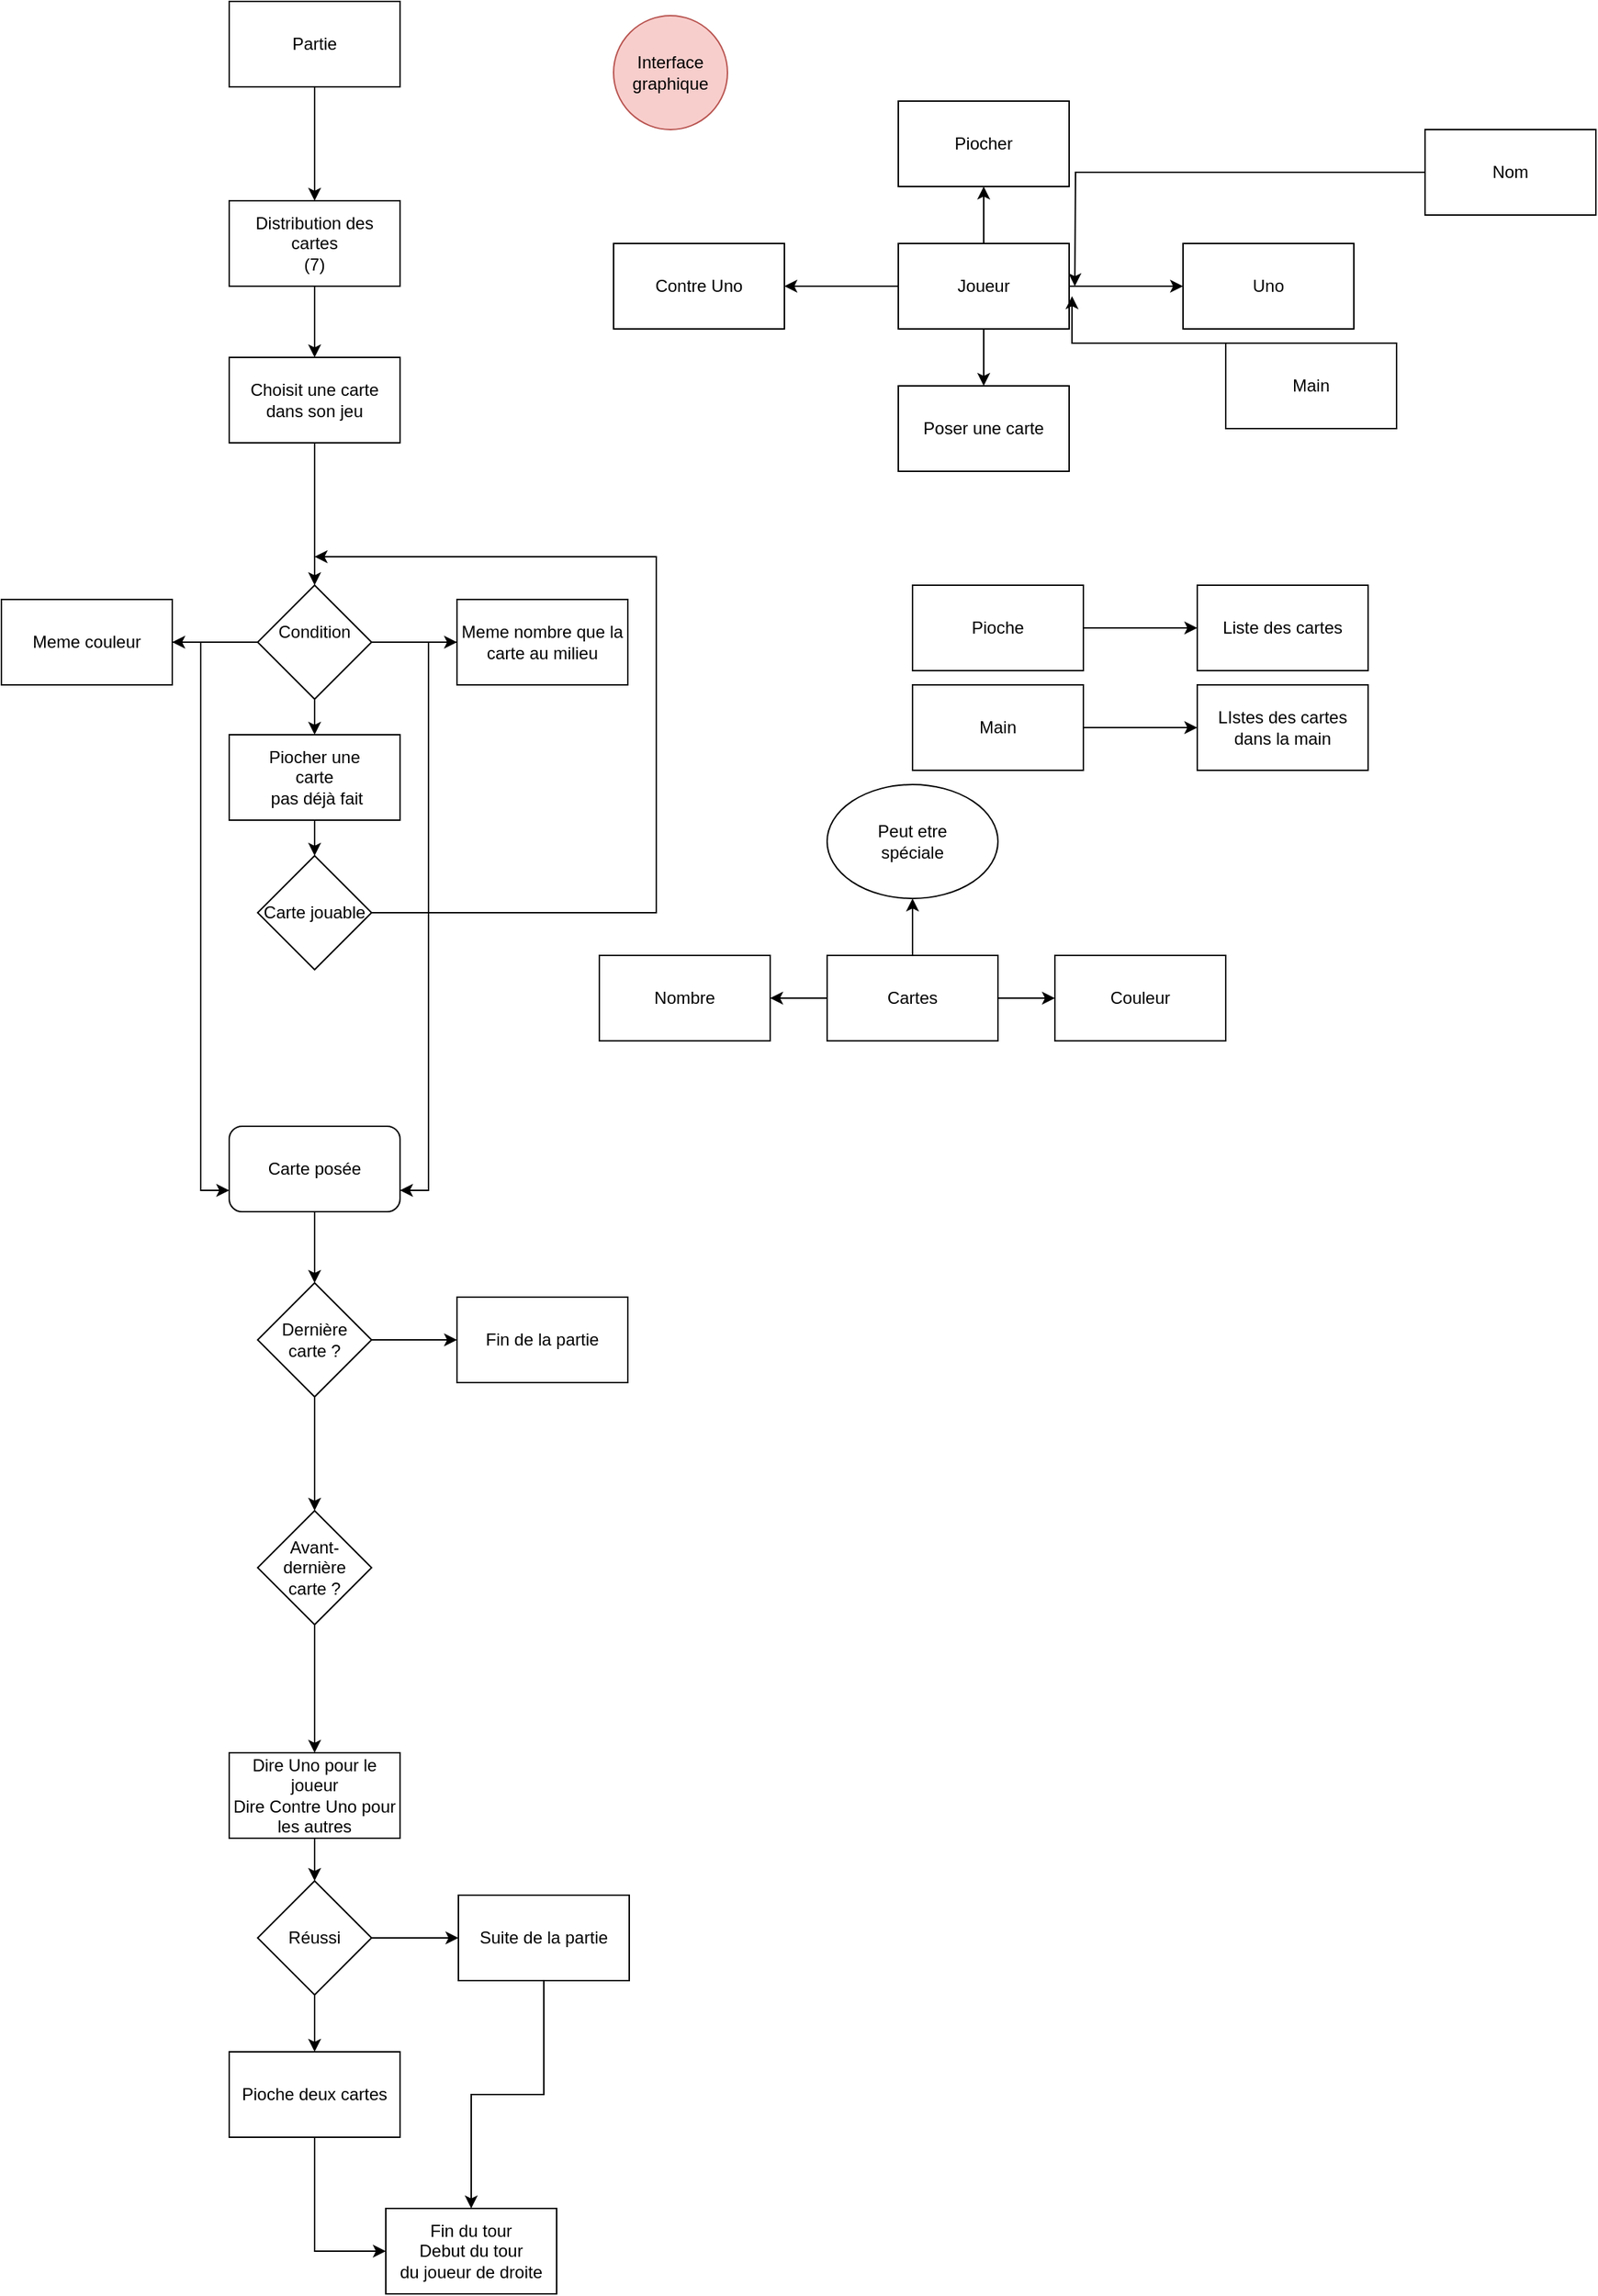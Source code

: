 <mxfile version="13.7.5" type="github" pages="2">
  <diagram id="mtwI1arj5SyHYUT7ldQU" name="Page-1">
    <mxGraphModel dx="1422" dy="791" grid="1" gridSize="10" guides="1" tooltips="1" connect="1" arrows="1" fold="1" page="1" pageScale="1" pageWidth="827" pageHeight="1169" math="0" shadow="0">
      <root>
        <mxCell id="0" />
        <mxCell id="1" parent="0" />
        <mxCell id="MVPOPZxVsZ8db3f4Zknr-24" value="" style="edgeStyle=orthogonalEdgeStyle;rounded=0;orthogonalLoop=1;jettySize=auto;html=1;" edge="1" parent="1" source="MVPOPZxVsZ8db3f4Zknr-1" target="MVPOPZxVsZ8db3f4Zknr-23">
          <mxGeometry relative="1" as="geometry" />
        </mxCell>
        <mxCell id="MVPOPZxVsZ8db3f4Zknr-26" value="" style="edgeStyle=orthogonalEdgeStyle;rounded=0;orthogonalLoop=1;jettySize=auto;html=1;" edge="1" parent="1" source="MVPOPZxVsZ8db3f4Zknr-1" target="MVPOPZxVsZ8db3f4Zknr-25">
          <mxGeometry relative="1" as="geometry" />
        </mxCell>
        <mxCell id="MVPOPZxVsZ8db3f4Zknr-28" value="" style="edgeStyle=orthogonalEdgeStyle;rounded=0;orthogonalLoop=1;jettySize=auto;html=1;" edge="1" parent="1" source="MVPOPZxVsZ8db3f4Zknr-1" target="MVPOPZxVsZ8db3f4Zknr-27">
          <mxGeometry relative="1" as="geometry" />
        </mxCell>
        <mxCell id="MVPOPZxVsZ8db3f4Zknr-1" value="&lt;div&gt;Cartes&lt;/div&gt;" style="rounded=0;whiteSpace=wrap;html=1;" vertex="1" parent="1">
          <mxGeometry x="590" y="740" width="120" height="60" as="geometry" />
        </mxCell>
        <mxCell id="MVPOPZxVsZ8db3f4Zknr-2" value="&lt;div&gt;Interface graphique&lt;/div&gt;" style="ellipse;whiteSpace=wrap;html=1;aspect=fixed;fillColor=#f8cecc;strokeColor=#b85450;" vertex="1" parent="1">
          <mxGeometry x="440" y="80" width="80" height="80" as="geometry" />
        </mxCell>
        <mxCell id="MVPOPZxVsZ8db3f4Zknr-6" value="" style="edgeStyle=orthogonalEdgeStyle;rounded=0;orthogonalLoop=1;jettySize=auto;html=1;" edge="1" parent="1" source="MVPOPZxVsZ8db3f4Zknr-4" target="MVPOPZxVsZ8db3f4Zknr-5">
          <mxGeometry relative="1" as="geometry" />
        </mxCell>
        <mxCell id="MVPOPZxVsZ8db3f4Zknr-4" value="&lt;div&gt;Partie&lt;/div&gt;" style="rounded=0;whiteSpace=wrap;html=1;" vertex="1" parent="1">
          <mxGeometry x="170" y="70" width="120" height="60" as="geometry" />
        </mxCell>
        <mxCell id="MVPOPZxVsZ8db3f4Zknr-8" value="" style="edgeStyle=orthogonalEdgeStyle;rounded=0;orthogonalLoop=1;jettySize=auto;html=1;" edge="1" parent="1" source="MVPOPZxVsZ8db3f4Zknr-5" target="MVPOPZxVsZ8db3f4Zknr-7">
          <mxGeometry relative="1" as="geometry" />
        </mxCell>
        <mxCell id="MVPOPZxVsZ8db3f4Zknr-5" value="&lt;div&gt;Distribution des &lt;br&gt;&lt;/div&gt;&lt;div&gt;cartes&lt;/div&gt;&lt;div&gt;(7)&lt;br&gt;&lt;/div&gt;" style="whiteSpace=wrap;html=1;rounded=0;" vertex="1" parent="1">
          <mxGeometry x="170" y="210" width="120" height="60" as="geometry" />
        </mxCell>
        <mxCell id="MVPOPZxVsZ8db3f4Zknr-10" value="" style="edgeStyle=orthogonalEdgeStyle;rounded=0;orthogonalLoop=1;jettySize=auto;html=1;" edge="1" parent="1" source="MVPOPZxVsZ8db3f4Zknr-7" target="MVPOPZxVsZ8db3f4Zknr-9">
          <mxGeometry relative="1" as="geometry" />
        </mxCell>
        <mxCell id="MVPOPZxVsZ8db3f4Zknr-7" value="&lt;div&gt;Choisit une carte&lt;/div&gt;&lt;div&gt;dans son jeu&lt;br&gt;&lt;/div&gt;" style="whiteSpace=wrap;html=1;rounded=0;" vertex="1" parent="1">
          <mxGeometry x="170" y="320" width="120" height="60" as="geometry" />
        </mxCell>
        <mxCell id="MVPOPZxVsZ8db3f4Zknr-12" value="" style="edgeStyle=orthogonalEdgeStyle;rounded=0;orthogonalLoop=1;jettySize=auto;html=1;" edge="1" parent="1" source="MVPOPZxVsZ8db3f4Zknr-9" target="MVPOPZxVsZ8db3f4Zknr-11">
          <mxGeometry relative="1" as="geometry" />
        </mxCell>
        <mxCell id="MVPOPZxVsZ8db3f4Zknr-14" value="" style="edgeStyle=orthogonalEdgeStyle;rounded=0;orthogonalLoop=1;jettySize=auto;html=1;" edge="1" parent="1" source="MVPOPZxVsZ8db3f4Zknr-9" target="MVPOPZxVsZ8db3f4Zknr-13">
          <mxGeometry relative="1" as="geometry" />
        </mxCell>
        <mxCell id="MVPOPZxVsZ8db3f4Zknr-20" value="" style="edgeStyle=orthogonalEdgeStyle;rounded=0;orthogonalLoop=1;jettySize=auto;html=1;" edge="1" parent="1" source="MVPOPZxVsZ8db3f4Zknr-9" target="MVPOPZxVsZ8db3f4Zknr-19">
          <mxGeometry relative="1" as="geometry" />
        </mxCell>
        <mxCell id="MVPOPZxVsZ8db3f4Zknr-9" value="&lt;div&gt;Condition &lt;br&gt;&lt;/div&gt;&lt;div&gt;&lt;br&gt;&lt;/div&gt;" style="rhombus;whiteSpace=wrap;html=1;rounded=0;" vertex="1" parent="1">
          <mxGeometry x="190" y="480" width="80" height="80" as="geometry" />
        </mxCell>
        <mxCell id="MVPOPZxVsZ8db3f4Zknr-17" style="edgeStyle=orthogonalEdgeStyle;rounded=0;orthogonalLoop=1;jettySize=auto;html=1;entryX=1;entryY=0.75;entryDx=0;entryDy=0;" edge="1" parent="1" source="MVPOPZxVsZ8db3f4Zknr-11" target="MVPOPZxVsZ8db3f4Zknr-15">
          <mxGeometry relative="1" as="geometry" />
        </mxCell>
        <mxCell id="MVPOPZxVsZ8db3f4Zknr-11" value="&lt;div&gt;Meme nombre que la &lt;br&gt;&lt;/div&gt;&lt;div&gt;carte au milieu&lt;br&gt;&lt;/div&gt;" style="whiteSpace=wrap;html=1;rounded=0;" vertex="1" parent="1">
          <mxGeometry x="330" y="490" width="120" height="60" as="geometry" />
        </mxCell>
        <mxCell id="MVPOPZxVsZ8db3f4Zknr-16" style="edgeStyle=orthogonalEdgeStyle;rounded=0;orthogonalLoop=1;jettySize=auto;html=1;entryX=0;entryY=0.75;entryDx=0;entryDy=0;" edge="1" parent="1" source="MVPOPZxVsZ8db3f4Zknr-13" target="MVPOPZxVsZ8db3f4Zknr-15">
          <mxGeometry relative="1" as="geometry" />
        </mxCell>
        <mxCell id="MVPOPZxVsZ8db3f4Zknr-13" value="Meme couleur" style="whiteSpace=wrap;html=1;rounded=0;" vertex="1" parent="1">
          <mxGeometry x="10" y="490" width="120" height="60" as="geometry" />
        </mxCell>
        <mxCell id="qr3zDrqwGn3RaCYUJBTD-2" value="" style="edgeStyle=orthogonalEdgeStyle;rounded=0;orthogonalLoop=1;jettySize=auto;html=1;" edge="1" parent="1" source="MVPOPZxVsZ8db3f4Zknr-15">
          <mxGeometry relative="1" as="geometry">
            <mxPoint x="230" y="970" as="targetPoint" />
            <Array as="points">
              <mxPoint x="230" y="940" />
              <mxPoint x="230" y="940" />
            </Array>
          </mxGeometry>
        </mxCell>
        <mxCell id="MVPOPZxVsZ8db3f4Zknr-15" value="Carte posée" style="rounded=1;whiteSpace=wrap;html=1;" vertex="1" parent="1">
          <mxGeometry x="170" y="860" width="120" height="60" as="geometry" />
        </mxCell>
        <mxCell id="MVPOPZxVsZ8db3f4Zknr-22" value="" style="edgeStyle=orthogonalEdgeStyle;rounded=0;orthogonalLoop=1;jettySize=auto;html=1;" edge="1" parent="1" source="MVPOPZxVsZ8db3f4Zknr-19" target="MVPOPZxVsZ8db3f4Zknr-21">
          <mxGeometry relative="1" as="geometry" />
        </mxCell>
        <mxCell id="MVPOPZxVsZ8db3f4Zknr-19" value="&lt;div&gt;Piocher une &lt;br&gt;&lt;/div&gt;&lt;div&gt;carte&lt;br&gt;&lt;/div&gt;&amp;nbsp;pas déjà fait" style="rounded=0;whiteSpace=wrap;html=1;" vertex="1" parent="1">
          <mxGeometry x="170" y="585" width="120" height="60" as="geometry" />
        </mxCell>
        <mxCell id="qr3zDrqwGn3RaCYUJBTD-25" style="edgeStyle=orthogonalEdgeStyle;rounded=0;orthogonalLoop=1;jettySize=auto;html=1;" edge="1" parent="1" source="MVPOPZxVsZ8db3f4Zknr-21">
          <mxGeometry relative="1" as="geometry">
            <mxPoint x="230" y="460" as="targetPoint" />
            <Array as="points">
              <mxPoint x="470" y="710" />
              <mxPoint x="470" y="460" />
            </Array>
          </mxGeometry>
        </mxCell>
        <mxCell id="MVPOPZxVsZ8db3f4Zknr-21" value="Carte jouable" style="rhombus;whiteSpace=wrap;html=1;rounded=0;" vertex="1" parent="1">
          <mxGeometry x="190" y="670" width="80" height="80" as="geometry" />
        </mxCell>
        <mxCell id="MVPOPZxVsZ8db3f4Zknr-23" value="&lt;div&gt;Peut etre &lt;br&gt;&lt;/div&gt;&lt;div&gt;spéciale&lt;/div&gt;" style="ellipse;whiteSpace=wrap;html=1;rounded=0;" vertex="1" parent="1">
          <mxGeometry x="590" y="620" width="120" height="80" as="geometry" />
        </mxCell>
        <mxCell id="MVPOPZxVsZ8db3f4Zknr-25" value="Nombre" style="whiteSpace=wrap;html=1;rounded=0;" vertex="1" parent="1">
          <mxGeometry x="430" y="740" width="120" height="60" as="geometry" />
        </mxCell>
        <mxCell id="MVPOPZxVsZ8db3f4Zknr-27" value="Couleur" style="whiteSpace=wrap;html=1;rounded=0;" vertex="1" parent="1">
          <mxGeometry x="750" y="740" width="120" height="60" as="geometry" />
        </mxCell>
        <mxCell id="MVPOPZxVsZ8db3f4Zknr-31" value="" style="edgeStyle=orthogonalEdgeStyle;rounded=0;orthogonalLoop=1;jettySize=auto;html=1;" edge="1" parent="1" source="MVPOPZxVsZ8db3f4Zknr-29" target="MVPOPZxVsZ8db3f4Zknr-30">
          <mxGeometry relative="1" as="geometry" />
        </mxCell>
        <mxCell id="MVPOPZxVsZ8db3f4Zknr-34" value="" style="edgeStyle=orthogonalEdgeStyle;rounded=0;orthogonalLoop=1;jettySize=auto;html=1;" edge="1" parent="1" source="MVPOPZxVsZ8db3f4Zknr-29" target="MVPOPZxVsZ8db3f4Zknr-33">
          <mxGeometry relative="1" as="geometry" />
        </mxCell>
        <mxCell id="rfq41xmx53MEuQn3kY24-4" value="" style="edgeStyle=orthogonalEdgeStyle;rounded=0;orthogonalLoop=1;jettySize=auto;html=1;" edge="1" parent="1" source="MVPOPZxVsZ8db3f4Zknr-29" target="rfq41xmx53MEuQn3kY24-3">
          <mxGeometry relative="1" as="geometry" />
        </mxCell>
        <mxCell id="rfq41xmx53MEuQn3kY24-6" value="" style="edgeStyle=orthogonalEdgeStyle;rounded=0;orthogonalLoop=1;jettySize=auto;html=1;" edge="1" parent="1" source="MVPOPZxVsZ8db3f4Zknr-29" target="rfq41xmx53MEuQn3kY24-5">
          <mxGeometry relative="1" as="geometry" />
        </mxCell>
        <mxCell id="MVPOPZxVsZ8db3f4Zknr-29" value="&lt;div&gt;Joueur&lt;/div&gt;" style="rounded=0;whiteSpace=wrap;html=1;" vertex="1" parent="1">
          <mxGeometry x="640" y="240" width="120" height="60" as="geometry" />
        </mxCell>
        <mxCell id="MVPOPZxVsZ8db3f4Zknr-30" value="&lt;div&gt;Poser une carte&lt;/div&gt;" style="whiteSpace=wrap;html=1;rounded=0;" vertex="1" parent="1">
          <mxGeometry x="640" y="340" width="120" height="60" as="geometry" />
        </mxCell>
        <mxCell id="MVPOPZxVsZ8db3f4Zknr-33" value="Piocher" style="whiteSpace=wrap;html=1;rounded=0;" vertex="1" parent="1">
          <mxGeometry x="640" y="140" width="120" height="60" as="geometry" />
        </mxCell>
        <mxCell id="rfq41xmx53MEuQn3kY24-3" value="Uno" style="whiteSpace=wrap;html=1;rounded=0;" vertex="1" parent="1">
          <mxGeometry x="840" y="240" width="120" height="60" as="geometry" />
        </mxCell>
        <mxCell id="rfq41xmx53MEuQn3kY24-5" value="Contre Uno" style="whiteSpace=wrap;html=1;rounded=0;" vertex="1" parent="1">
          <mxGeometry x="440" y="240" width="120" height="60" as="geometry" />
        </mxCell>
        <mxCell id="qMSyg9DbRPwWQg6Nz_0t-3" value="" style="edgeStyle=orthogonalEdgeStyle;rounded=0;orthogonalLoop=1;jettySize=auto;html=1;" edge="1" parent="1" source="qMSyg9DbRPwWQg6Nz_0t-1" target="qMSyg9DbRPwWQg6Nz_0t-2">
          <mxGeometry relative="1" as="geometry" />
        </mxCell>
        <mxCell id="qMSyg9DbRPwWQg6Nz_0t-1" value="Pioche" style="rounded=0;whiteSpace=wrap;html=1;" vertex="1" parent="1">
          <mxGeometry x="650" y="480" width="120" height="60" as="geometry" />
        </mxCell>
        <mxCell id="qMSyg9DbRPwWQg6Nz_0t-2" value="&lt;div&gt;Liste des cartes&lt;/div&gt;" style="whiteSpace=wrap;html=1;rounded=0;" vertex="1" parent="1">
          <mxGeometry x="850" y="480" width="120" height="60" as="geometry" />
        </mxCell>
        <mxCell id="qr3zDrqwGn3RaCYUJBTD-11" value="" style="edgeStyle=orthogonalEdgeStyle;rounded=0;orthogonalLoop=1;jettySize=auto;html=1;" edge="1" parent="1" source="qr3zDrqwGn3RaCYUJBTD-9" target="qr3zDrqwGn3RaCYUJBTD-10">
          <mxGeometry relative="1" as="geometry" />
        </mxCell>
        <mxCell id="qr3zDrqwGn3RaCYUJBTD-13" value="" style="edgeStyle=orthogonalEdgeStyle;rounded=0;orthogonalLoop=1;jettySize=auto;html=1;" edge="1" parent="1" source="qr3zDrqwGn3RaCYUJBTD-9" target="qr3zDrqwGn3RaCYUJBTD-12">
          <mxGeometry relative="1" as="geometry" />
        </mxCell>
        <mxCell id="qr3zDrqwGn3RaCYUJBTD-9" value="&lt;div&gt;Dernière &lt;br&gt;&lt;/div&gt;&lt;div&gt;carte ?&lt;br&gt;&lt;/div&gt;" style="rhombus;whiteSpace=wrap;html=1;" vertex="1" parent="1">
          <mxGeometry x="190" y="970" width="80" height="80" as="geometry" />
        </mxCell>
        <mxCell id="qr3zDrqwGn3RaCYUJBTD-10" value="Fin de la partie" style="whiteSpace=wrap;html=1;" vertex="1" parent="1">
          <mxGeometry x="330" y="980" width="120" height="60" as="geometry" />
        </mxCell>
        <mxCell id="qr3zDrqwGn3RaCYUJBTD-15" value="" style="edgeStyle=orthogonalEdgeStyle;rounded=0;orthogonalLoop=1;jettySize=auto;html=1;" edge="1" parent="1" source="qr3zDrqwGn3RaCYUJBTD-12" target="qr3zDrqwGn3RaCYUJBTD-14">
          <mxGeometry relative="1" as="geometry" />
        </mxCell>
        <mxCell id="qr3zDrqwGn3RaCYUJBTD-12" value="&lt;div&gt;Avant-dernière&lt;/div&gt;&lt;div&gt;carte ?&lt;/div&gt;" style="rhombus;whiteSpace=wrap;html=1;" vertex="1" parent="1">
          <mxGeometry x="190" y="1130" width="80" height="80" as="geometry" />
        </mxCell>
        <mxCell id="qr3zDrqwGn3RaCYUJBTD-17" value="" style="edgeStyle=orthogonalEdgeStyle;rounded=0;orthogonalLoop=1;jettySize=auto;html=1;" edge="1" parent="1" source="qr3zDrqwGn3RaCYUJBTD-14" target="qr3zDrqwGn3RaCYUJBTD-16">
          <mxGeometry relative="1" as="geometry" />
        </mxCell>
        <mxCell id="qr3zDrqwGn3RaCYUJBTD-14" value="&lt;div&gt;Dire Uno pour le joueur&lt;/div&gt;&lt;div&gt;Dire Contre Uno pour &lt;br&gt;&lt;/div&gt;&lt;div&gt;les autres&lt;/div&gt;" style="whiteSpace=wrap;html=1;" vertex="1" parent="1">
          <mxGeometry x="170" y="1300" width="120" height="60" as="geometry" />
        </mxCell>
        <mxCell id="qr3zDrqwGn3RaCYUJBTD-19" value="" style="edgeStyle=orthogonalEdgeStyle;rounded=0;orthogonalLoop=1;jettySize=auto;html=1;" edge="1" parent="1" source="qr3zDrqwGn3RaCYUJBTD-16" target="qr3zDrqwGn3RaCYUJBTD-18">
          <mxGeometry relative="1" as="geometry" />
        </mxCell>
        <mxCell id="qr3zDrqwGn3RaCYUJBTD-21" value="" style="edgeStyle=orthogonalEdgeStyle;rounded=0;orthogonalLoop=1;jettySize=auto;html=1;" edge="1" parent="1" source="qr3zDrqwGn3RaCYUJBTD-16" target="qr3zDrqwGn3RaCYUJBTD-20">
          <mxGeometry relative="1" as="geometry" />
        </mxCell>
        <mxCell id="qr3zDrqwGn3RaCYUJBTD-16" value="Réussi" style="rhombus;whiteSpace=wrap;html=1;" vertex="1" parent="1">
          <mxGeometry x="190" y="1390" width="80" height="80" as="geometry" />
        </mxCell>
        <mxCell id="qr3zDrqwGn3RaCYUJBTD-24" style="edgeStyle=orthogonalEdgeStyle;rounded=0;orthogonalLoop=1;jettySize=auto;html=1;" edge="1" parent="1" source="qr3zDrqwGn3RaCYUJBTD-18" target="qr3zDrqwGn3RaCYUJBTD-22">
          <mxGeometry relative="1" as="geometry" />
        </mxCell>
        <mxCell id="qr3zDrqwGn3RaCYUJBTD-18" value="Suite de la partie" style="whiteSpace=wrap;html=1;" vertex="1" parent="1">
          <mxGeometry x="331" y="1400" width="120" height="60" as="geometry" />
        </mxCell>
        <mxCell id="qr3zDrqwGn3RaCYUJBTD-23" style="edgeStyle=orthogonalEdgeStyle;rounded=0;orthogonalLoop=1;jettySize=auto;html=1;entryX=0;entryY=0.5;entryDx=0;entryDy=0;" edge="1" parent="1" source="qr3zDrqwGn3RaCYUJBTD-20" target="qr3zDrqwGn3RaCYUJBTD-22">
          <mxGeometry relative="1" as="geometry" />
        </mxCell>
        <mxCell id="qr3zDrqwGn3RaCYUJBTD-20" value="Pioche deux cartes" style="whiteSpace=wrap;html=1;" vertex="1" parent="1">
          <mxGeometry x="170" y="1510" width="120" height="60" as="geometry" />
        </mxCell>
        <mxCell id="qr3zDrqwGn3RaCYUJBTD-22" value="&lt;div&gt;Fin du tour&lt;/div&gt;&lt;div&gt;Debut du tour &lt;br&gt;&lt;/div&gt;&lt;div&gt;du joueur de droite&lt;br&gt;&lt;/div&gt;" style="rounded=0;whiteSpace=wrap;html=1;" vertex="1" parent="1">
          <mxGeometry x="280" y="1620" width="120" height="60" as="geometry" />
        </mxCell>
        <mxCell id="btfAZncgs7A6J5dz6NYn-2" style="edgeStyle=orthogonalEdgeStyle;rounded=0;orthogonalLoop=1;jettySize=auto;html=1;" edge="1" parent="1" source="btfAZncgs7A6J5dz6NYn-1">
          <mxGeometry relative="1" as="geometry">
            <mxPoint x="764" y="270" as="targetPoint" />
          </mxGeometry>
        </mxCell>
        <mxCell id="btfAZncgs7A6J5dz6NYn-1" value="&lt;div&gt;Nom&lt;/div&gt;" style="rounded=0;whiteSpace=wrap;html=1;" vertex="1" parent="1">
          <mxGeometry x="1010" y="160" width="120" height="60" as="geometry" />
        </mxCell>
        <mxCell id="btfAZncgs7A6J5dz6NYn-4" style="edgeStyle=orthogonalEdgeStyle;rounded=0;orthogonalLoop=1;jettySize=auto;html=1;entryX=1.017;entryY=0.617;entryDx=0;entryDy=0;entryPerimeter=0;" edge="1" parent="1" source="btfAZncgs7A6J5dz6NYn-3" target="MVPOPZxVsZ8db3f4Zknr-29">
          <mxGeometry relative="1" as="geometry">
            <Array as="points">
              <mxPoint x="930" y="310" />
              <mxPoint x="762" y="310" />
            </Array>
          </mxGeometry>
        </mxCell>
        <mxCell id="btfAZncgs7A6J5dz6NYn-3" value="Main" style="rounded=0;whiteSpace=wrap;html=1;" vertex="1" parent="1">
          <mxGeometry x="870" y="310" width="120" height="60" as="geometry" />
        </mxCell>
        <mxCell id="btfAZncgs7A6J5dz6NYn-5" value="" style="edgeStyle=orthogonalEdgeStyle;rounded=0;orthogonalLoop=1;jettySize=auto;html=1;" edge="1" parent="1" source="btfAZncgs7A6J5dz6NYn-6" target="btfAZncgs7A6J5dz6NYn-7">
          <mxGeometry relative="1" as="geometry" />
        </mxCell>
        <mxCell id="btfAZncgs7A6J5dz6NYn-6" value="Main" style="rounded=0;whiteSpace=wrap;html=1;" vertex="1" parent="1">
          <mxGeometry x="650" y="550" width="120" height="60" as="geometry" />
        </mxCell>
        <mxCell id="btfAZncgs7A6J5dz6NYn-7" value="&lt;div&gt;LIstes des cartes &lt;br&gt;&lt;/div&gt;&lt;div&gt;dans la main&lt;br&gt;&lt;/div&gt;" style="whiteSpace=wrap;html=1;rounded=0;" vertex="1" parent="1">
          <mxGeometry x="850" y="550" width="120" height="60" as="geometry" />
        </mxCell>
      </root>
    </mxGraphModel>
  </diagram>
  <diagram id="BWqDTuRyERt6JCHXHq7n" name="Page-2">
    <mxGraphModel dx="1422" dy="791" grid="1" gridSize="10" guides="1" tooltips="1" connect="1" arrows="1" fold="1" page="1" pageScale="1" pageWidth="827" pageHeight="1169" math="0" shadow="0">
      <root>
        <mxCell id="mba5Whx5zGnuBkIDS3wH-0" />
        <mxCell id="mba5Whx5zGnuBkIDS3wH-1" parent="mba5Whx5zGnuBkIDS3wH-0" />
        <mxCell id="Yj_9PtD29dj1jZdF3LNL-15" style="edgeStyle=orthogonalEdgeStyle;rounded=0;orthogonalLoop=1;jettySize=auto;html=1;" edge="1" parent="mba5Whx5zGnuBkIDS3wH-1" source="mba5Whx5zGnuBkIDS3wH-2">
          <mxGeometry relative="1" as="geometry">
            <mxPoint x="330" y="160" as="targetPoint" />
          </mxGeometry>
        </mxCell>
        <mxCell id="mba5Whx5zGnuBkIDS3wH-2" value="&lt;div&gt;Cree une partie&lt;/div&gt;" style="rounded=0;whiteSpace=wrap;html=1;" vertex="1" parent="mba5Whx5zGnuBkIDS3wH-1">
          <mxGeometry x="270" y="80" width="120" height="60" as="geometry" />
        </mxCell>
        <mxCell id="mba5Whx5zGnuBkIDS3wH-5" style="edgeStyle=orthogonalEdgeStyle;rounded=0;orthogonalLoop=1;jettySize=auto;html=1;entryX=0.411;entryY=-0.012;entryDx=0;entryDy=0;entryPerimeter=0;" edge="1" parent="mba5Whx5zGnuBkIDS3wH-1" source="mba5Whx5zGnuBkIDS3wH-3" target="mba5Whx5zGnuBkIDS3wH-2">
          <mxGeometry relative="1" as="geometry" />
        </mxCell>
        <mxCell id="mba5Whx5zGnuBkIDS3wH-7" style="edgeStyle=orthogonalEdgeStyle;rounded=0;orthogonalLoop=1;jettySize=auto;html=1;" edge="1" parent="mba5Whx5zGnuBkIDS3wH-1" source="mba5Whx5zGnuBkIDS3wH-3" target="mba5Whx5zGnuBkIDS3wH-6">
          <mxGeometry relative="1" as="geometry" />
        </mxCell>
        <mxCell id="mba5Whx5zGnuBkIDS3wH-3" value="" style="ellipse;html=1;shape=startState;fillColor=#000000;strokeColor=#ff0000;" vertex="1" parent="mba5Whx5zGnuBkIDS3wH-1">
          <mxGeometry x="410" y="40" width="30" height="30" as="geometry" />
        </mxCell>
        <mxCell id="mba5Whx5zGnuBkIDS3wH-13" value="" style="edgeStyle=orthogonalEdgeStyle;rounded=0;orthogonalLoop=1;jettySize=auto;html=1;" edge="1" parent="mba5Whx5zGnuBkIDS3wH-1" source="mba5Whx5zGnuBkIDS3wH-6" target="mba5Whx5zGnuBkIDS3wH-12">
          <mxGeometry relative="1" as="geometry" />
        </mxCell>
        <mxCell id="mba5Whx5zGnuBkIDS3wH-6" value="Rentrer un token" style="rounded=0;whiteSpace=wrap;html=1;" vertex="1" parent="mba5Whx5zGnuBkIDS3wH-1">
          <mxGeometry x="470" y="80" width="120" height="60" as="geometry" />
        </mxCell>
        <mxCell id="mba5Whx5zGnuBkIDS3wH-11" value="" style="edgeStyle=orthogonalEdgeStyle;rounded=0;orthogonalLoop=1;jettySize=auto;html=1;" edge="1" parent="mba5Whx5zGnuBkIDS3wH-1" source="mba5Whx5zGnuBkIDS3wH-8" target="mba5Whx5zGnuBkIDS3wH-10">
          <mxGeometry relative="1" as="geometry" />
        </mxCell>
        <mxCell id="mba5Whx5zGnuBkIDS3wH-8" value="&lt;div&gt;Fichier de sauvegarde &lt;br&gt;&lt;/div&gt;&lt;div&gt;creer&lt;br&gt;&lt;/div&gt;" style="rounded=0;whiteSpace=wrap;html=1;" vertex="1" parent="mba5Whx5zGnuBkIDS3wH-1">
          <mxGeometry x="270" y="240" width="120" height="60" as="geometry" />
        </mxCell>
        <mxCell id="VfWA61zjatSn68EyVqy5-1" value="" style="edgeStyle=orthogonalEdgeStyle;rounded=0;orthogonalLoop=1;jettySize=auto;html=1;" edge="1" parent="mba5Whx5zGnuBkIDS3wH-1" source="mba5Whx5zGnuBkIDS3wH-10" target="VfWA61zjatSn68EyVqy5-0">
          <mxGeometry relative="1" as="geometry" />
        </mxCell>
        <mxCell id="mba5Whx5zGnuBkIDS3wH-10" value="&lt;div&gt;Affichage du token&lt;/div&gt;&lt;div&gt;du fichier de &lt;br&gt;&lt;/div&gt;&lt;div&gt;sauvegarde&lt;br&gt;&lt;/div&gt;" style="whiteSpace=wrap;html=1;rounded=0;" vertex="1" parent="mba5Whx5zGnuBkIDS3wH-1">
          <mxGeometry x="270" y="360" width="120" height="60" as="geometry" />
        </mxCell>
        <mxCell id="Yj_9PtD29dj1jZdF3LNL-5" value="" style="edgeStyle=orthogonalEdgeStyle;rounded=0;orthogonalLoop=1;jettySize=auto;html=1;" edge="1" parent="mba5Whx5zGnuBkIDS3wH-1" source="mba5Whx5zGnuBkIDS3wH-12" target="Yj_9PtD29dj1jZdF3LNL-4">
          <mxGeometry relative="1" as="geometry" />
        </mxCell>
        <mxCell id="mba5Whx5zGnuBkIDS3wH-12" value="&lt;div&gt;Recherche&lt;/div&gt;&lt;div&gt;du token&lt;br&gt;&lt;/div&gt;" style="whiteSpace=wrap;html=1;rounded=0;" vertex="1" parent="mba5Whx5zGnuBkIDS3wH-1">
          <mxGeometry x="470" y="220" width="120" height="60" as="geometry" />
        </mxCell>
        <mxCell id="Yj_9PtD29dj1jZdF3LNL-13" value="" style="edgeStyle=orthogonalEdgeStyle;rounded=0;orthogonalLoop=1;jettySize=auto;html=1;" edge="1" parent="mba5Whx5zGnuBkIDS3wH-1" source="VfWA61zjatSn68EyVqy5-0" target="Yj_9PtD29dj1jZdF3LNL-12">
          <mxGeometry relative="1" as="geometry" />
        </mxCell>
        <mxCell id="VfWA61zjatSn68EyVqy5-0" value="&lt;div&gt;En attente de &lt;br&gt;&lt;/div&gt;&lt;div&gt;joueurs&lt;br&gt;&lt;/div&gt;" style="whiteSpace=wrap;html=1;rounded=0;" vertex="1" parent="mba5Whx5zGnuBkIDS3wH-1">
          <mxGeometry x="270" y="500" width="120" height="60" as="geometry" />
        </mxCell>
        <mxCell id="Yj_9PtD29dj1jZdF3LNL-7" value="" style="edgeStyle=orthogonalEdgeStyle;rounded=0;orthogonalLoop=1;jettySize=auto;html=1;" edge="1" parent="mba5Whx5zGnuBkIDS3wH-1" source="Yj_9PtD29dj1jZdF3LNL-4" target="Yj_9PtD29dj1jZdF3LNL-6">
          <mxGeometry relative="1" as="geometry" />
        </mxCell>
        <mxCell id="Yj_9PtD29dj1jZdF3LNL-4" value="&lt;div&gt;Token trouvé&lt;/div&gt;" style="rhombus;whiteSpace=wrap;html=1;rounded=0;" vertex="1" parent="mba5Whx5zGnuBkIDS3wH-1">
          <mxGeometry x="490" y="350" width="80" height="80" as="geometry" />
        </mxCell>
        <mxCell id="Yj_9PtD29dj1jZdF3LNL-8" style="edgeStyle=orthogonalEdgeStyle;rounded=0;orthogonalLoop=1;jettySize=auto;html=1;entryX=1;entryY=0.5;entryDx=0;entryDy=0;" edge="1" parent="mba5Whx5zGnuBkIDS3wH-1" source="Yj_9PtD29dj1jZdF3LNL-6" target="VfWA61zjatSn68EyVqy5-0">
          <mxGeometry relative="1" as="geometry" />
        </mxCell>
        <mxCell id="Yj_9PtD29dj1jZdF3LNL-6" value="Creer un joueur" style="whiteSpace=wrap;html=1;rounded=0;" vertex="1" parent="mba5Whx5zGnuBkIDS3wH-1">
          <mxGeometry x="470" y="450" width="120" height="60" as="geometry" />
        </mxCell>
        <mxCell id="Yj_9PtD29dj1jZdF3LNL-19" value="" style="edgeStyle=orthogonalEdgeStyle;rounded=0;orthogonalLoop=1;jettySize=auto;html=1;" edge="1" parent="mba5Whx5zGnuBkIDS3wH-1" source="Yj_9PtD29dj1jZdF3LNL-12" target="Yj_9PtD29dj1jZdF3LNL-18">
          <mxGeometry relative="1" as="geometry" />
        </mxCell>
        <mxCell id="Yj_9PtD29dj1jZdF3LNL-12" value="&lt;div&gt;Attente&lt;/div&gt;&lt;div&gt;Joueurs &amp;gt; 3&lt;br&gt;&lt;/div&gt;" style="rhombus;whiteSpace=wrap;html=1;rounded=0;" vertex="1" parent="mba5Whx5zGnuBkIDS3wH-1">
          <mxGeometry x="290" y="630" width="80" height="80" as="geometry" />
        </mxCell>
        <mxCell id="Yj_9PtD29dj1jZdF3LNL-17" value="" style="edgeStyle=orthogonalEdgeStyle;rounded=0;orthogonalLoop=1;jettySize=auto;html=1;" edge="1" parent="mba5Whx5zGnuBkIDS3wH-1" source="Yj_9PtD29dj1jZdF3LNL-16" target="mba5Whx5zGnuBkIDS3wH-8">
          <mxGeometry relative="1" as="geometry" />
        </mxCell>
        <mxCell id="Yj_9PtD29dj1jZdF3LNL-16" value="&lt;div&gt;Creer un &lt;br&gt;&lt;/div&gt;&lt;div&gt;joueur&lt;br&gt;&lt;/div&gt;" style="rounded=0;whiteSpace=wrap;html=1;" vertex="1" parent="mba5Whx5zGnuBkIDS3wH-1">
          <mxGeometry x="270" y="160" width="120" height="60" as="geometry" />
        </mxCell>
        <mxCell id="Yj_9PtD29dj1jZdF3LNL-21" value="" style="edgeStyle=orthogonalEdgeStyle;rounded=0;orthogonalLoop=1;jettySize=auto;html=1;" edge="1" parent="mba5Whx5zGnuBkIDS3wH-1" source="Yj_9PtD29dj1jZdF3LNL-18" target="Yj_9PtD29dj1jZdF3LNL-20">
          <mxGeometry relative="1" as="geometry" />
        </mxCell>
        <mxCell id="Yj_9PtD29dj1jZdF3LNL-18" value="&lt;div&gt;Demander si &lt;br&gt;&lt;/div&gt;&lt;div&gt;lancer la partie&lt;br&gt;&lt;/div&gt;" style="whiteSpace=wrap;html=1;rounded=0;" vertex="1" parent="mba5Whx5zGnuBkIDS3wH-1">
          <mxGeometry x="354" y="790" width="120" height="60" as="geometry" />
        </mxCell>
        <mxCell id="Yj_9PtD29dj1jZdF3LNL-24" style="edgeStyle=orthogonalEdgeStyle;rounded=0;orthogonalLoop=1;jettySize=auto;html=1;entryX=-0.005;entryY=0.578;entryDx=0;entryDy=0;entryPerimeter=0;" edge="1" parent="mba5Whx5zGnuBkIDS3wH-1" source="Yj_9PtD29dj1jZdF3LNL-20" target="VfWA61zjatSn68EyVqy5-0">
          <mxGeometry relative="1" as="geometry" />
        </mxCell>
        <mxCell id="Yj_9PtD29dj1jZdF3LNL-26" value="" style="edgeStyle=orthogonalEdgeStyle;rounded=0;orthogonalLoop=1;jettySize=auto;html=1;" edge="1" parent="mba5Whx5zGnuBkIDS3wH-1" source="Yj_9PtD29dj1jZdF3LNL-20" target="Yj_9PtD29dj1jZdF3LNL-25">
          <mxGeometry relative="1" as="geometry" />
        </mxCell>
        <mxCell id="Yj_9PtD29dj1jZdF3LNL-20" value="OK ?" style="rhombus;whiteSpace=wrap;html=1;rounded=0;" vertex="1" parent="mba5Whx5zGnuBkIDS3wH-1">
          <mxGeometry x="290" y="930" width="80" height="80" as="geometry" />
        </mxCell>
        <mxCell id="Yj_9PtD29dj1jZdF3LNL-25" value="&lt;div&gt;Lancer la partie&lt;/div&gt;" style="whiteSpace=wrap;html=1;rounded=0;" vertex="1" parent="mba5Whx5zGnuBkIDS3wH-1">
          <mxGeometry x="270" y="1060" width="120" height="60" as="geometry" />
        </mxCell>
      </root>
    </mxGraphModel>
  </diagram>
</mxfile>
